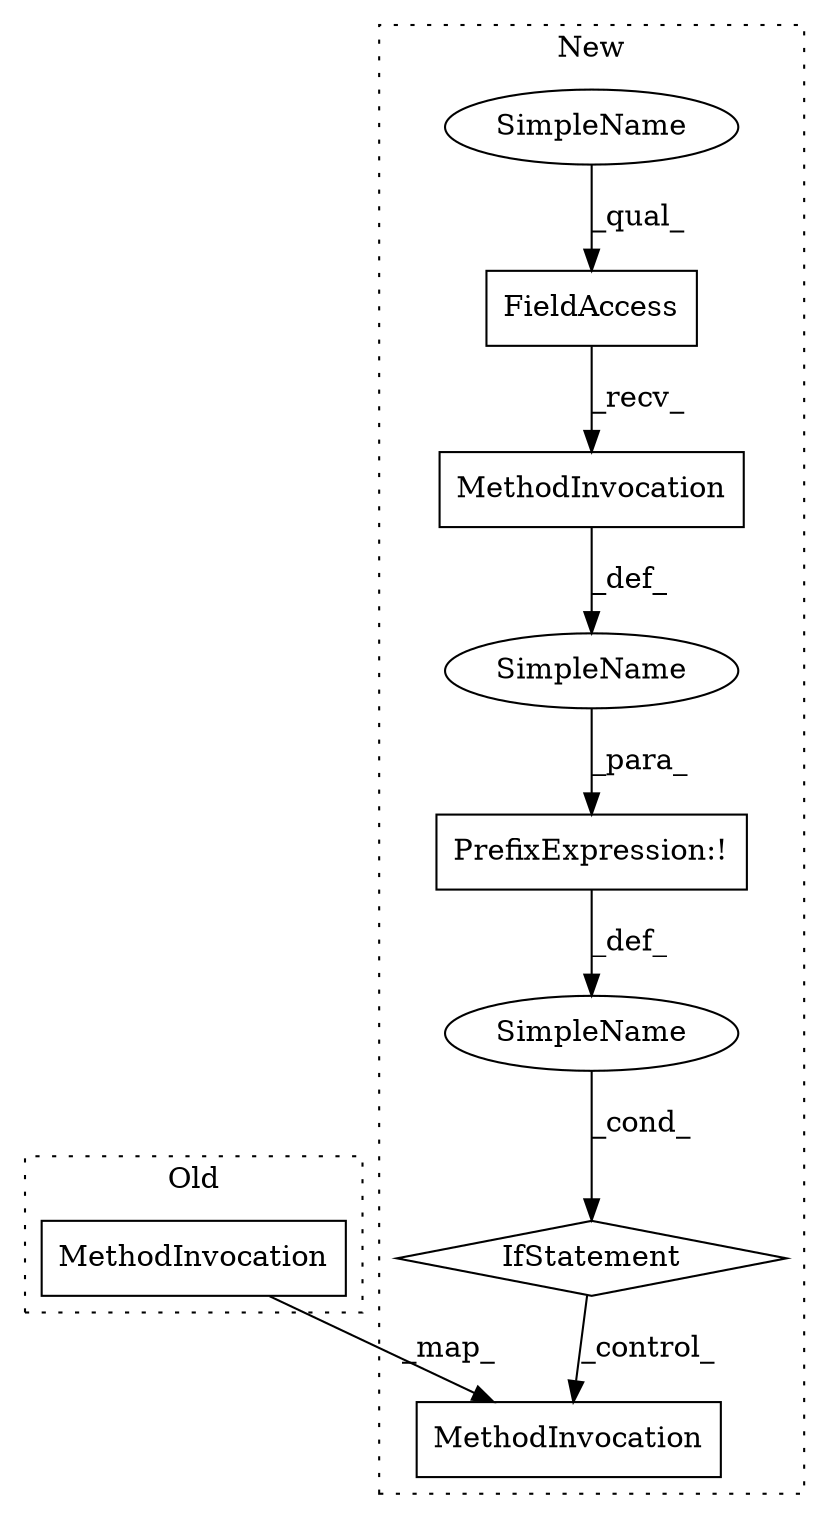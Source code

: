 digraph G {
subgraph cluster0 {
4 [label="MethodInvocation" a="32" s="1350,1373" l="9,1" shape="box"];
label = "Old";
style="dotted";
}
subgraph cluster1 {
1 [label="FieldAccess" a="22" s="1352" l="7" shape="box"];
2 [label="IfStatement" a="25" s="1347,1382" l="4,2" shape="diamond"];
3 [label="MethodInvocation" a="32" s="1395,1418" l="9,1" shape="box"];
5 [label="MethodInvocation" a="32" s="1360,1381" l="7,1" shape="box"];
6 [label="SimpleName" a="42" s="" l="" shape="ellipse"];
7 [label="SimpleName" a="42" s="" l="" shape="ellipse"];
8 [label="SimpleName" a="42" s="1352" l="2" shape="ellipse"];
9 [label="PrefixExpression:!" a="38" s="1351" l="1" shape="box"];
label = "New";
style="dotted";
}
1 -> 5 [label="_recv_"];
2 -> 3 [label="_control_"];
4 -> 3 [label="_map_"];
5 -> 7 [label="_def_"];
6 -> 2 [label="_cond_"];
7 -> 9 [label="_para_"];
8 -> 1 [label="_qual_"];
9 -> 6 [label="_def_"];
}